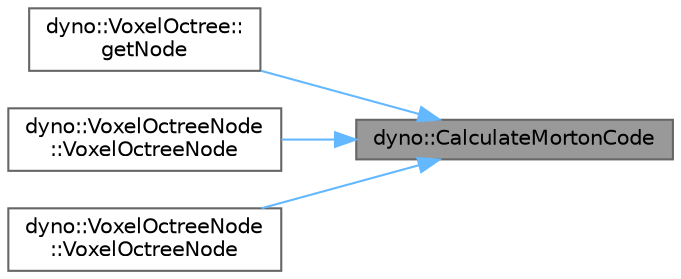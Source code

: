 digraph "dyno::CalculateMortonCode"
{
 // LATEX_PDF_SIZE
  bgcolor="transparent";
  edge [fontname=Helvetica,fontsize=10,labelfontname=Helvetica,labelfontsize=10];
  node [fontname=Helvetica,fontsize=10,shape=box,height=0.2,width=0.4];
  rankdir="RL";
  Node1 [id="Node000001",label="dyno::CalculateMortonCode",height=0.2,width=0.4,color="gray40", fillcolor="grey60", style="filled", fontcolor="black",tooltip=" "];
  Node1 -> Node2 [id="edge1_Node000001_Node000002",dir="back",color="steelblue1",style="solid",tooltip=" "];
  Node2 [id="Node000002",label="dyno::VoxelOctree::\lgetNode",height=0.2,width=0.4,color="grey40", fillcolor="white", style="filled",URL="$classdyno_1_1_voxel_octree.html#a694ae892276105d3d423db17df75391e",tooltip=" "];
  Node1 -> Node3 [id="edge2_Node000001_Node000003",dir="back",color="steelblue1",style="solid",tooltip=" "];
  Node3 [id="Node000003",label="dyno::VoxelOctreeNode\l::VoxelOctreeNode",height=0.2,width=0.4,color="grey40", fillcolor="white", style="filled",URL="$classdyno_1_1_voxel_octree_node.html#a599926257532473a4536d99557fc52d6",tooltip=" "];
  Node1 -> Node4 [id="edge3_Node000001_Node000004",dir="back",color="steelblue1",style="solid",tooltip=" "];
  Node4 [id="Node000004",label="dyno::VoxelOctreeNode\l::VoxelOctreeNode",height=0.2,width=0.4,color="grey40", fillcolor="white", style="filled",URL="$classdyno_1_1_voxel_octree_node.html#a63984eaa8d0f5e5a767234574a6bfe50",tooltip=" "];
}
